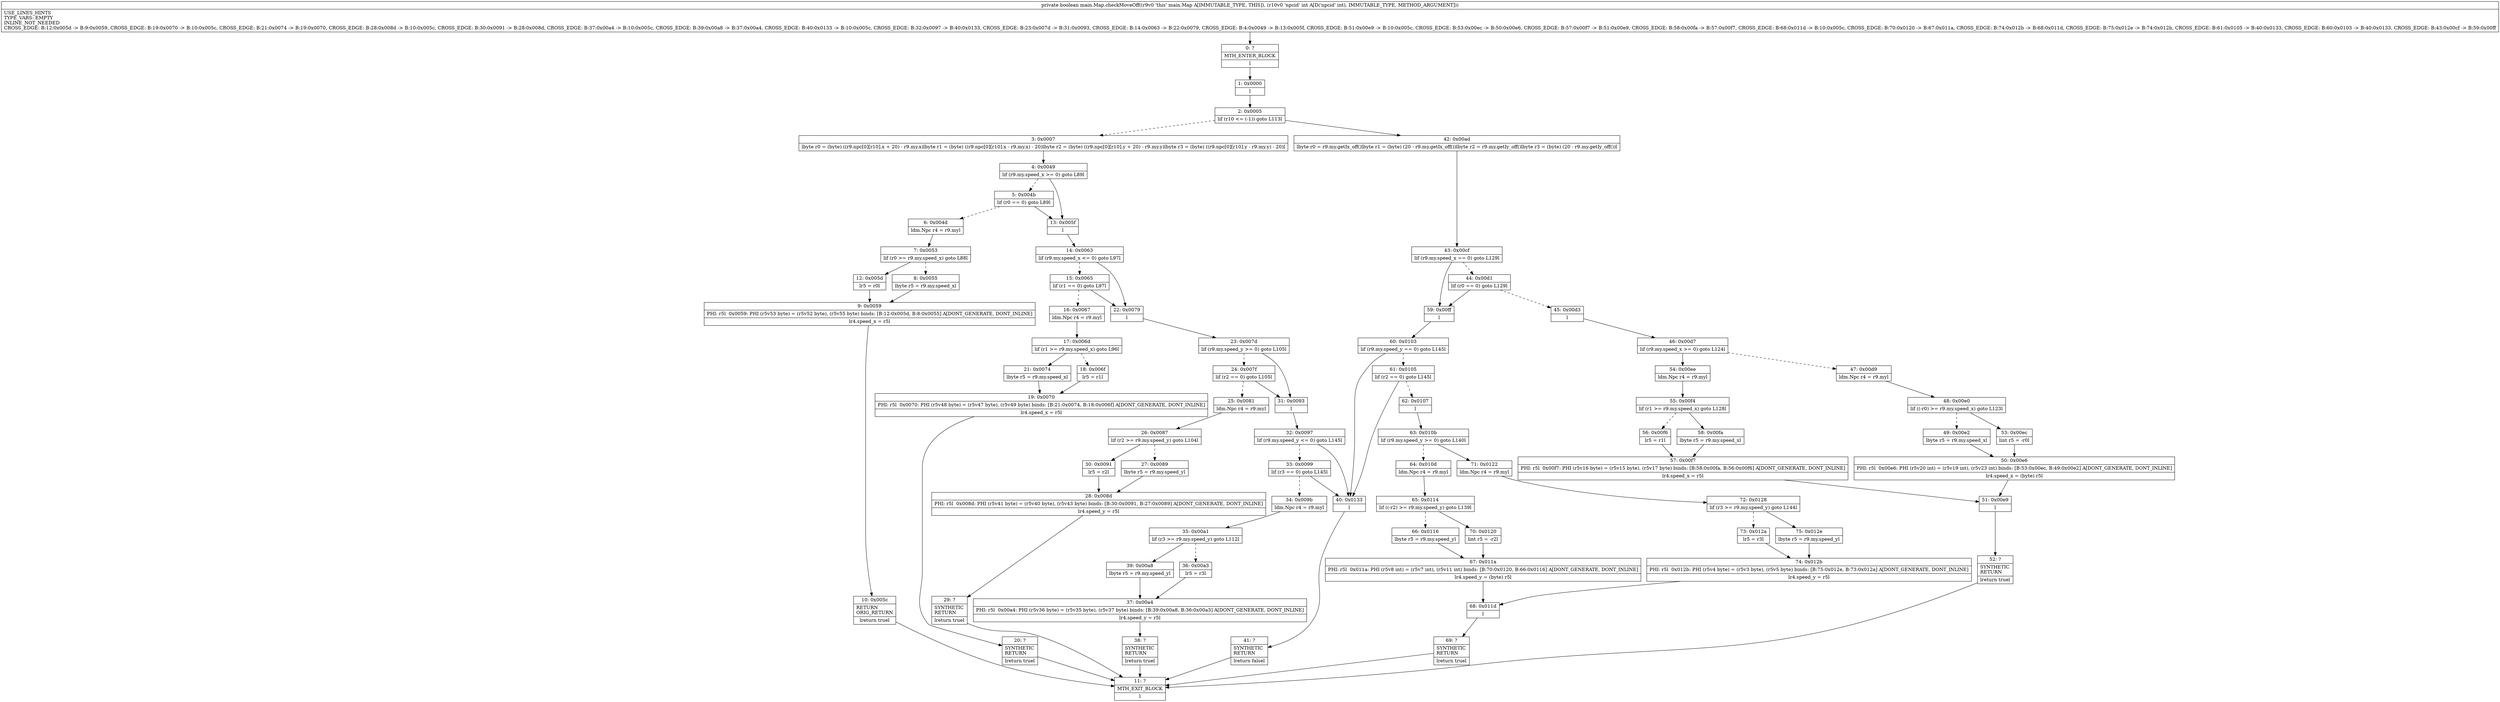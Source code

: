 digraph "CFG formain.Map.checkMoveOff(I)Z" {
Node_0 [shape=record,label="{0\:\ ?|MTH_ENTER_BLOCK\l|l}"];
Node_1 [shape=record,label="{1\:\ 0x0000|l}"];
Node_2 [shape=record,label="{2\:\ 0x0005|lif (r10 \<= (\-1)) goto L113l}"];
Node_3 [shape=record,label="{3\:\ 0x0007|lbyte r0 = (byte) ((r9.npc[0][r10].x + 20) \- r9.my.x)lbyte r1 = (byte) ((r9.npc[0][r10].x \- r9.my.x) \- 20)lbyte r2 = (byte) ((r9.npc[0][r10].y + 20) \- r9.my.y)lbyte r3 = (byte) ((r9.npc[0][r10].y \- r9.my.y) \- 20)l}"];
Node_4 [shape=record,label="{4\:\ 0x0049|lif (r9.my.speed_x \>= 0) goto L89l}"];
Node_5 [shape=record,label="{5\:\ 0x004b|lif (r0 == 0) goto L89l}"];
Node_6 [shape=record,label="{6\:\ 0x004d|ldm.Npc r4 = r9.myl}"];
Node_7 [shape=record,label="{7\:\ 0x0053|lif (r0 \>= r9.my.speed_x) goto L88l}"];
Node_8 [shape=record,label="{8\:\ 0x0055|lbyte r5 = r9.my.speed_xl}"];
Node_9 [shape=record,label="{9\:\ 0x0059|PHI: r5l  0x0059: PHI (r5v53 byte) = (r5v52 byte), (r5v55 byte) binds: [B:12:0x005d, B:8:0x0055] A[DONT_GENERATE, DONT_INLINE]\l|lr4.speed_x = r5l}"];
Node_10 [shape=record,label="{10\:\ 0x005c|RETURN\lORIG_RETURN\l|lreturn truel}"];
Node_11 [shape=record,label="{11\:\ ?|MTH_EXIT_BLOCK\l|l}"];
Node_12 [shape=record,label="{12\:\ 0x005d|lr5 = r0l}"];
Node_13 [shape=record,label="{13\:\ 0x005f|l}"];
Node_14 [shape=record,label="{14\:\ 0x0063|lif (r9.my.speed_x \<= 0) goto L97l}"];
Node_15 [shape=record,label="{15\:\ 0x0065|lif (r1 == 0) goto L97l}"];
Node_16 [shape=record,label="{16\:\ 0x0067|ldm.Npc r4 = r9.myl}"];
Node_17 [shape=record,label="{17\:\ 0x006d|lif (r1 \>= r9.my.speed_x) goto L96l}"];
Node_18 [shape=record,label="{18\:\ 0x006f|lr5 = r1l}"];
Node_19 [shape=record,label="{19\:\ 0x0070|PHI: r5l  0x0070: PHI (r5v48 byte) = (r5v47 byte), (r5v49 byte) binds: [B:21:0x0074, B:18:0x006f] A[DONT_GENERATE, DONT_INLINE]\l|lr4.speed_x = r5l}"];
Node_20 [shape=record,label="{20\:\ ?|SYNTHETIC\lRETURN\l|lreturn truel}"];
Node_21 [shape=record,label="{21\:\ 0x0074|lbyte r5 = r9.my.speed_xl}"];
Node_22 [shape=record,label="{22\:\ 0x0079|l}"];
Node_23 [shape=record,label="{23\:\ 0x007d|lif (r9.my.speed_y \>= 0) goto L105l}"];
Node_24 [shape=record,label="{24\:\ 0x007f|lif (r2 == 0) goto L105l}"];
Node_25 [shape=record,label="{25\:\ 0x0081|ldm.Npc r4 = r9.myl}"];
Node_26 [shape=record,label="{26\:\ 0x0087|lif (r2 \>= r9.my.speed_y) goto L104l}"];
Node_27 [shape=record,label="{27\:\ 0x0089|lbyte r5 = r9.my.speed_yl}"];
Node_28 [shape=record,label="{28\:\ 0x008d|PHI: r5l  0x008d: PHI (r5v41 byte) = (r5v40 byte), (r5v43 byte) binds: [B:30:0x0091, B:27:0x0089] A[DONT_GENERATE, DONT_INLINE]\l|lr4.speed_y = r5l}"];
Node_29 [shape=record,label="{29\:\ ?|SYNTHETIC\lRETURN\l|lreturn truel}"];
Node_30 [shape=record,label="{30\:\ 0x0091|lr5 = r2l}"];
Node_31 [shape=record,label="{31\:\ 0x0093|l}"];
Node_32 [shape=record,label="{32\:\ 0x0097|lif (r9.my.speed_y \<= 0) goto L145l}"];
Node_33 [shape=record,label="{33\:\ 0x0099|lif (r3 == 0) goto L145l}"];
Node_34 [shape=record,label="{34\:\ 0x009b|ldm.Npc r4 = r9.myl}"];
Node_35 [shape=record,label="{35\:\ 0x00a1|lif (r3 \>= r9.my.speed_y) goto L112l}"];
Node_36 [shape=record,label="{36\:\ 0x00a3|lr5 = r3l}"];
Node_37 [shape=record,label="{37\:\ 0x00a4|PHI: r5l  0x00a4: PHI (r5v36 byte) = (r5v35 byte), (r5v37 byte) binds: [B:39:0x00a8, B:36:0x00a3] A[DONT_GENERATE, DONT_INLINE]\l|lr4.speed_y = r5l}"];
Node_38 [shape=record,label="{38\:\ ?|SYNTHETIC\lRETURN\l|lreturn truel}"];
Node_39 [shape=record,label="{39\:\ 0x00a8|lbyte r5 = r9.my.speed_yl}"];
Node_40 [shape=record,label="{40\:\ 0x0133|l}"];
Node_41 [shape=record,label="{41\:\ ?|SYNTHETIC\lRETURN\l|lreturn falsel}"];
Node_42 [shape=record,label="{42\:\ 0x00ad|lbyte r0 = r9.my.getIx_off()lbyte r1 = (byte) (20 \- r9.my.getIx_off())lbyte r2 = r9.my.getIy_off()lbyte r3 = (byte) (20 \- r9.my.getIy_off())l}"];
Node_43 [shape=record,label="{43\:\ 0x00cf|lif (r9.my.speed_x == 0) goto L129l}"];
Node_44 [shape=record,label="{44\:\ 0x00d1|lif (r0 == 0) goto L129l}"];
Node_45 [shape=record,label="{45\:\ 0x00d3|l}"];
Node_46 [shape=record,label="{46\:\ 0x00d7|lif (r9.my.speed_x \>= 0) goto L124l}"];
Node_47 [shape=record,label="{47\:\ 0x00d9|ldm.Npc r4 = r9.myl}"];
Node_48 [shape=record,label="{48\:\ 0x00e0|lif ((\-r0) \>= r9.my.speed_x) goto L123l}"];
Node_49 [shape=record,label="{49\:\ 0x00e2|lbyte r5 = r9.my.speed_xl}"];
Node_50 [shape=record,label="{50\:\ 0x00e6|PHI: r5l  0x00e6: PHI (r5v20 int) = (r5v19 int), (r5v23 int) binds: [B:53:0x00ec, B:49:0x00e2] A[DONT_GENERATE, DONT_INLINE]\l|lr4.speed_x = (byte) r5l}"];
Node_51 [shape=record,label="{51\:\ 0x00e9|l}"];
Node_52 [shape=record,label="{52\:\ ?|SYNTHETIC\lRETURN\l|lreturn truel}"];
Node_53 [shape=record,label="{53\:\ 0x00ec|lint r5 = \-r0l}"];
Node_54 [shape=record,label="{54\:\ 0x00ee|ldm.Npc r4 = r9.myl}"];
Node_55 [shape=record,label="{55\:\ 0x00f4|lif (r1 \>= r9.my.speed_x) goto L128l}"];
Node_56 [shape=record,label="{56\:\ 0x00f6|lr5 = r1l}"];
Node_57 [shape=record,label="{57\:\ 0x00f7|PHI: r5l  0x00f7: PHI (r5v16 byte) = (r5v15 byte), (r5v17 byte) binds: [B:58:0x00fa, B:56:0x00f6] A[DONT_GENERATE, DONT_INLINE]\l|lr4.speed_x = r5l}"];
Node_58 [shape=record,label="{58\:\ 0x00fa|lbyte r5 = r9.my.speed_xl}"];
Node_59 [shape=record,label="{59\:\ 0x00ff|l}"];
Node_60 [shape=record,label="{60\:\ 0x0103|lif (r9.my.speed_y == 0) goto L145l}"];
Node_61 [shape=record,label="{61\:\ 0x0105|lif (r2 == 0) goto L145l}"];
Node_62 [shape=record,label="{62\:\ 0x0107|l}"];
Node_63 [shape=record,label="{63\:\ 0x010b|lif (r9.my.speed_y \>= 0) goto L140l}"];
Node_64 [shape=record,label="{64\:\ 0x010d|ldm.Npc r4 = r9.myl}"];
Node_65 [shape=record,label="{65\:\ 0x0114|lif ((\-r2) \>= r9.my.speed_y) goto L139l}"];
Node_66 [shape=record,label="{66\:\ 0x0116|lbyte r5 = r9.my.speed_yl}"];
Node_67 [shape=record,label="{67\:\ 0x011a|PHI: r5l  0x011a: PHI (r5v8 int) = (r5v7 int), (r5v11 int) binds: [B:70:0x0120, B:66:0x0116] A[DONT_GENERATE, DONT_INLINE]\l|lr4.speed_y = (byte) r5l}"];
Node_68 [shape=record,label="{68\:\ 0x011d|l}"];
Node_69 [shape=record,label="{69\:\ ?|SYNTHETIC\lRETURN\l|lreturn truel}"];
Node_70 [shape=record,label="{70\:\ 0x0120|lint r5 = \-r2l}"];
Node_71 [shape=record,label="{71\:\ 0x0122|ldm.Npc r4 = r9.myl}"];
Node_72 [shape=record,label="{72\:\ 0x0128|lif (r3 \>= r9.my.speed_y) goto L144l}"];
Node_73 [shape=record,label="{73\:\ 0x012a|lr5 = r3l}"];
Node_74 [shape=record,label="{74\:\ 0x012b|PHI: r5l  0x012b: PHI (r5v4 byte) = (r5v3 byte), (r5v5 byte) binds: [B:75:0x012e, B:73:0x012a] A[DONT_GENERATE, DONT_INLINE]\l|lr4.speed_y = r5l}"];
Node_75 [shape=record,label="{75\:\ 0x012e|lbyte r5 = r9.my.speed_yl}"];
MethodNode[shape=record,label="{private boolean main.Map.checkMoveOff((r9v0 'this' main.Map A[IMMUTABLE_TYPE, THIS]), (r10v0 'npcid' int A[D('npcid' int), IMMUTABLE_TYPE, METHOD_ARGUMENT]))  | USE_LINES_HINTS\lTYPE_VARS: EMPTY\lINLINE_NOT_NEEDED\lCROSS_EDGE: B:12:0x005d \-\> B:9:0x0059, CROSS_EDGE: B:19:0x0070 \-\> B:10:0x005c, CROSS_EDGE: B:21:0x0074 \-\> B:19:0x0070, CROSS_EDGE: B:28:0x008d \-\> B:10:0x005c, CROSS_EDGE: B:30:0x0091 \-\> B:28:0x008d, CROSS_EDGE: B:37:0x00a4 \-\> B:10:0x005c, CROSS_EDGE: B:39:0x00a8 \-\> B:37:0x00a4, CROSS_EDGE: B:40:0x0133 \-\> B:10:0x005c, CROSS_EDGE: B:32:0x0097 \-\> B:40:0x0133, CROSS_EDGE: B:23:0x007d \-\> B:31:0x0093, CROSS_EDGE: B:14:0x0063 \-\> B:22:0x0079, CROSS_EDGE: B:4:0x0049 \-\> B:13:0x005f, CROSS_EDGE: B:51:0x00e9 \-\> B:10:0x005c, CROSS_EDGE: B:53:0x00ec \-\> B:50:0x00e6, CROSS_EDGE: B:57:0x00f7 \-\> B:51:0x00e9, CROSS_EDGE: B:58:0x00fa \-\> B:57:0x00f7, CROSS_EDGE: B:68:0x011d \-\> B:10:0x005c, CROSS_EDGE: B:70:0x0120 \-\> B:67:0x011a, CROSS_EDGE: B:74:0x012b \-\> B:68:0x011d, CROSS_EDGE: B:75:0x012e \-\> B:74:0x012b, CROSS_EDGE: B:61:0x0105 \-\> B:40:0x0133, CROSS_EDGE: B:60:0x0103 \-\> B:40:0x0133, CROSS_EDGE: B:43:0x00cf \-\> B:59:0x00ff\l}"];
MethodNode -> Node_0;
Node_0 -> Node_1;
Node_1 -> Node_2;
Node_2 -> Node_3[style=dashed];
Node_2 -> Node_42;
Node_3 -> Node_4;
Node_4 -> Node_5[style=dashed];
Node_4 -> Node_13;
Node_5 -> Node_6[style=dashed];
Node_5 -> Node_13;
Node_6 -> Node_7;
Node_7 -> Node_8[style=dashed];
Node_7 -> Node_12;
Node_8 -> Node_9;
Node_9 -> Node_10;
Node_10 -> Node_11;
Node_12 -> Node_9;
Node_13 -> Node_14;
Node_14 -> Node_15[style=dashed];
Node_14 -> Node_22;
Node_15 -> Node_16[style=dashed];
Node_15 -> Node_22;
Node_16 -> Node_17;
Node_17 -> Node_18[style=dashed];
Node_17 -> Node_21;
Node_18 -> Node_19;
Node_19 -> Node_20;
Node_20 -> Node_11;
Node_21 -> Node_19;
Node_22 -> Node_23;
Node_23 -> Node_24[style=dashed];
Node_23 -> Node_31;
Node_24 -> Node_25[style=dashed];
Node_24 -> Node_31;
Node_25 -> Node_26;
Node_26 -> Node_27[style=dashed];
Node_26 -> Node_30;
Node_27 -> Node_28;
Node_28 -> Node_29;
Node_29 -> Node_11;
Node_30 -> Node_28;
Node_31 -> Node_32;
Node_32 -> Node_33[style=dashed];
Node_32 -> Node_40;
Node_33 -> Node_34[style=dashed];
Node_33 -> Node_40;
Node_34 -> Node_35;
Node_35 -> Node_36[style=dashed];
Node_35 -> Node_39;
Node_36 -> Node_37;
Node_37 -> Node_38;
Node_38 -> Node_11;
Node_39 -> Node_37;
Node_40 -> Node_41;
Node_41 -> Node_11;
Node_42 -> Node_43;
Node_43 -> Node_44[style=dashed];
Node_43 -> Node_59;
Node_44 -> Node_45[style=dashed];
Node_44 -> Node_59;
Node_45 -> Node_46;
Node_46 -> Node_47[style=dashed];
Node_46 -> Node_54;
Node_47 -> Node_48;
Node_48 -> Node_49[style=dashed];
Node_48 -> Node_53;
Node_49 -> Node_50;
Node_50 -> Node_51;
Node_51 -> Node_52;
Node_52 -> Node_11;
Node_53 -> Node_50;
Node_54 -> Node_55;
Node_55 -> Node_56[style=dashed];
Node_55 -> Node_58;
Node_56 -> Node_57;
Node_57 -> Node_51;
Node_58 -> Node_57;
Node_59 -> Node_60;
Node_60 -> Node_61[style=dashed];
Node_60 -> Node_40;
Node_61 -> Node_62[style=dashed];
Node_61 -> Node_40;
Node_62 -> Node_63;
Node_63 -> Node_64[style=dashed];
Node_63 -> Node_71;
Node_64 -> Node_65;
Node_65 -> Node_66[style=dashed];
Node_65 -> Node_70;
Node_66 -> Node_67;
Node_67 -> Node_68;
Node_68 -> Node_69;
Node_69 -> Node_11;
Node_70 -> Node_67;
Node_71 -> Node_72;
Node_72 -> Node_73[style=dashed];
Node_72 -> Node_75;
Node_73 -> Node_74;
Node_74 -> Node_68;
Node_75 -> Node_74;
}

